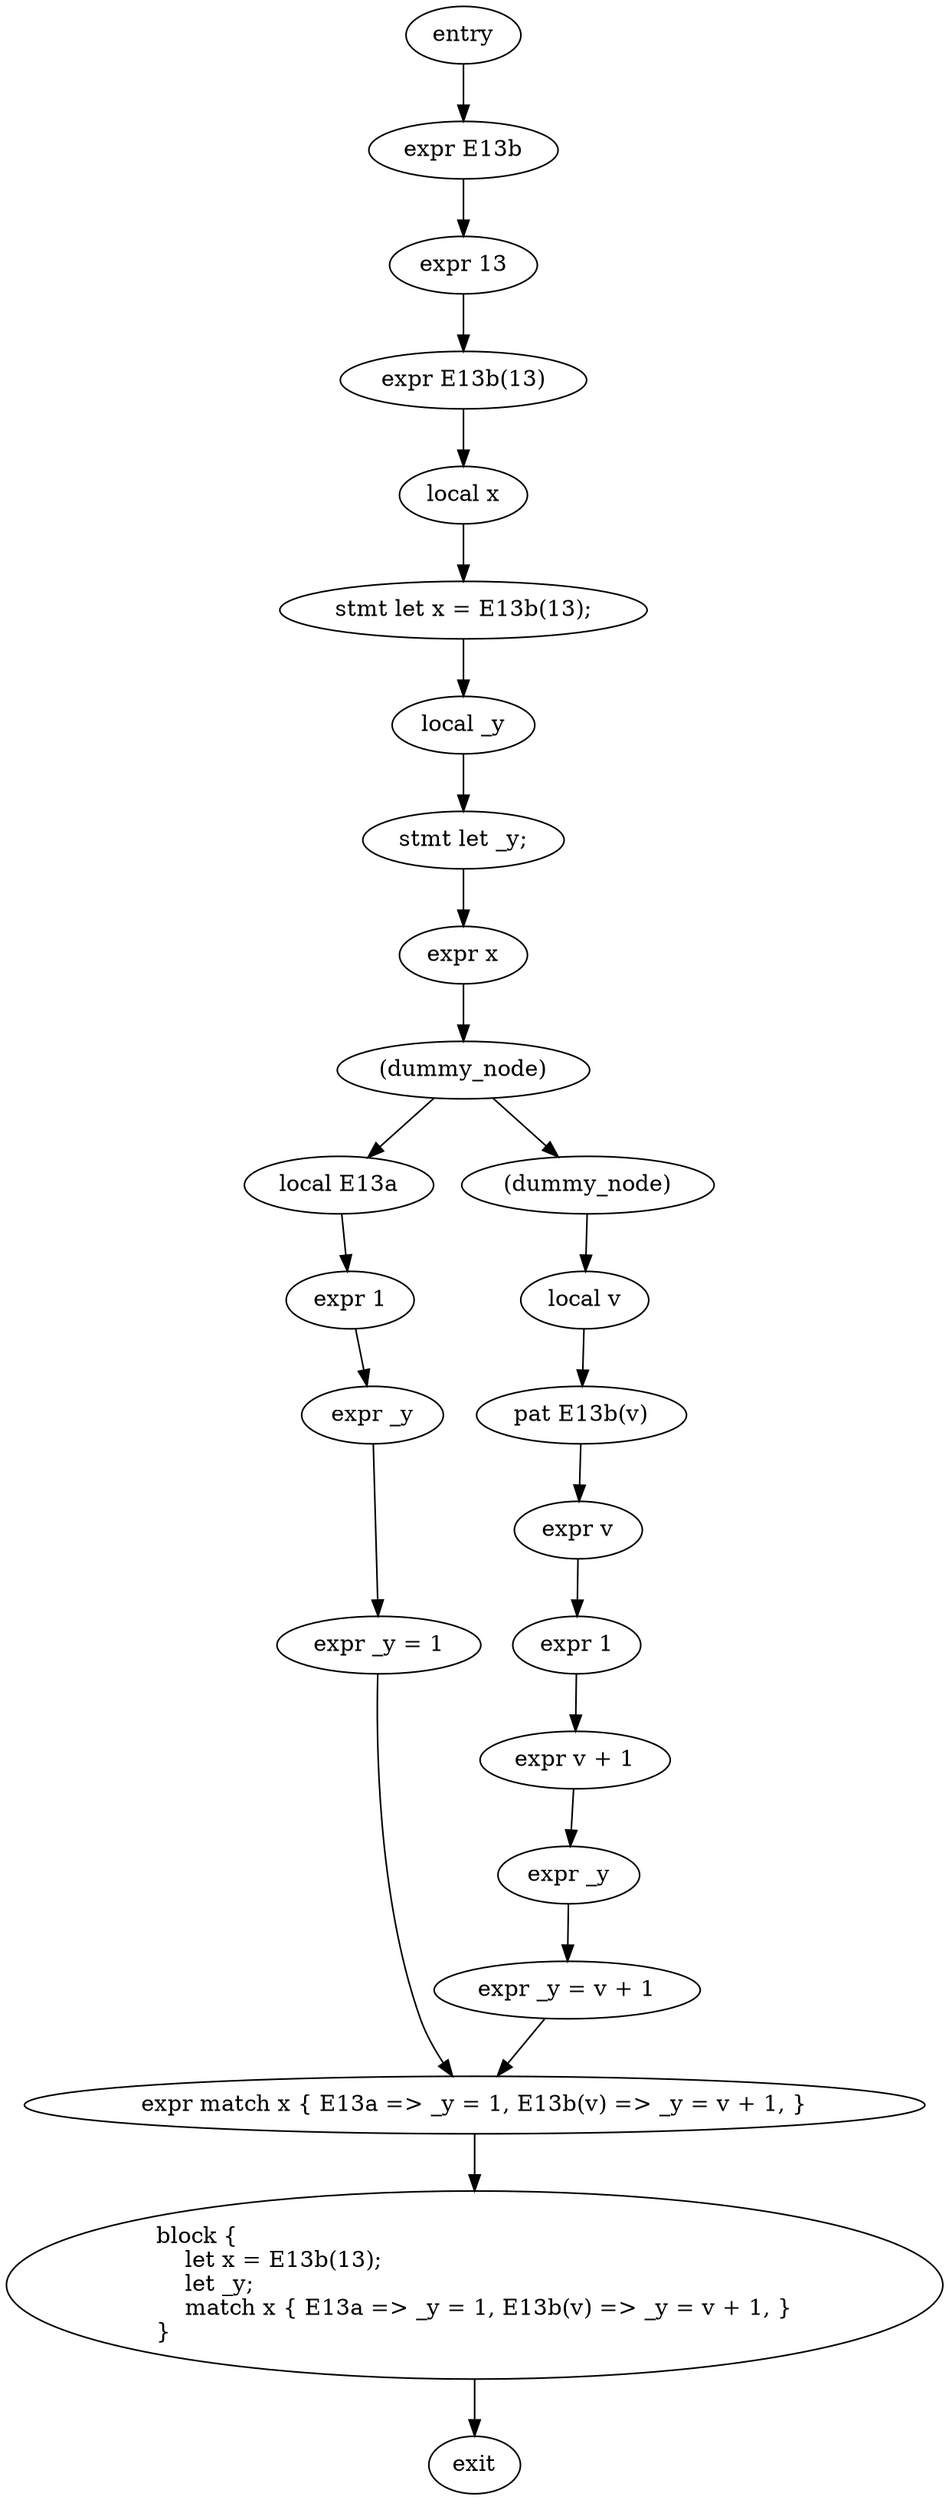 digraph block {
    N0[label="entry"];
    N1[label="exit"];
    N2[label="expr E13b"];
    N3[label="expr 13"];
    N4[label="expr E13b(13)"];
    N5[label="local x"];
    N6[label="stmt let x = E13b(13);"];
    N7[label="local _y"];
    N8[label="stmt let _y;"];
    N9[label="expr x"];
    N10[label="expr match x { E13a => _y = 1, E13b(v) => _y = v + 1, }"];
    N11[label="(dummy_node)"];
    N12[label="local E13a"];
    N13[label="expr 1"];
    N14[label="expr _y"];
    N15[label="expr _y = 1"];
    N16[label="(dummy_node)"];
    N17[label="local v"];
    N18[label="pat E13b(v)"];
    N19[label="expr v"];
    N20[label="expr 1"];
    N21[label="expr v + 1"];
    N22[label="expr _y"];
    N23[label="expr _y = v + 1"];
    N24[label="block {\l    let x = E13b(13);\l    let _y;\l    match x { E13a => _y = 1, E13b(v) => _y = v + 1, }\l}\l"];
    N0 -> N2;
    N2 -> N3;
    N3 -> N4;
    N4 -> N5;
    N5 -> N6;
    N6 -> N7;
    N7 -> N8;
    N8 -> N9;
    N9 -> N11;
    N11 -> N12;
    N12 -> N13;
    N13 -> N14;
    N14 -> N15;
    N15 -> N10;
    N11 -> N16;
    N16 -> N17;
    N17 -> N18;
    N18 -> N19;
    N19 -> N20;
    N20 -> N21;
    N21 -> N22;
    N22 -> N23;
    N23 -> N10;
    N10 -> N24;
    N24 -> N1;
}
